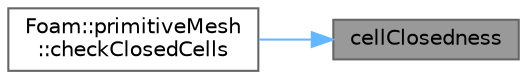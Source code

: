 digraph "cellClosedness"
{
 // LATEX_PDF_SIZE
  bgcolor="transparent";
  edge [fontname=Helvetica,fontsize=10,labelfontname=Helvetica,labelfontsize=10];
  node [fontname=Helvetica,fontsize=10,shape=box,height=0.2,width=0.4];
  rankdir="RL";
  Node1 [id="Node000001",label="cellClosedness",height=0.2,width=0.4,color="gray40", fillcolor="grey60", style="filled", fontcolor="black",tooltip=" "];
  Node1 -> Node2 [id="edge1_Node000001_Node000002",dir="back",color="steelblue1",style="solid",tooltip=" "];
  Node2 [id="Node000002",label="Foam::primitiveMesh\l::checkClosedCells",height=0.2,width=0.4,color="grey40", fillcolor="white", style="filled",URL="$classFoam_1_1primitiveMesh.html#af0e7222539cef4406854c6aca017cc11",tooltip=" "];
}
